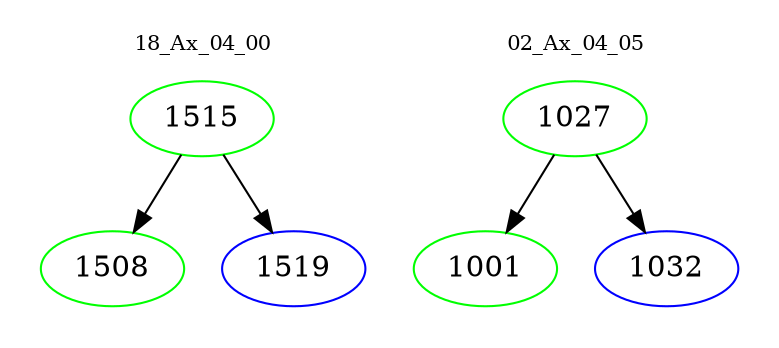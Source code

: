 digraph{
subgraph cluster_0 {
color = white
label = "18_Ax_04_00";
fontsize=10;
T0_1515 [label="1515", color="green"]
T0_1515 -> T0_1508 [color="black"]
T0_1508 [label="1508", color="green"]
T0_1515 -> T0_1519 [color="black"]
T0_1519 [label="1519", color="blue"]
}
subgraph cluster_1 {
color = white
label = "02_Ax_04_05";
fontsize=10;
T1_1027 [label="1027", color="green"]
T1_1027 -> T1_1001 [color="black"]
T1_1001 [label="1001", color="green"]
T1_1027 -> T1_1032 [color="black"]
T1_1032 [label="1032", color="blue"]
}
}
